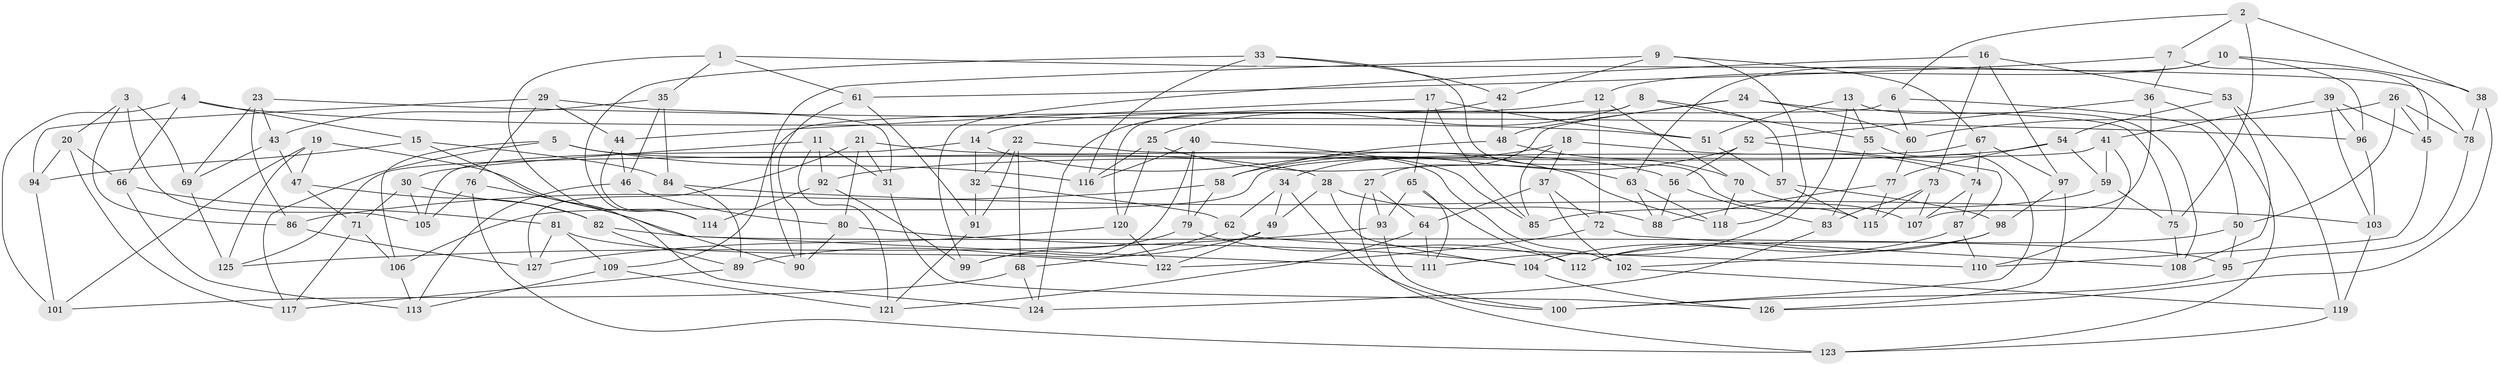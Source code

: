// coarse degree distribution, {6: 0.5189873417721519, 4: 0.4050632911392405, 5: 0.0759493670886076}
// Generated by graph-tools (version 1.1) at 2025/42/03/06/25 10:42:22]
// undirected, 127 vertices, 254 edges
graph export_dot {
graph [start="1"]
  node [color=gray90,style=filled];
  1;
  2;
  3;
  4;
  5;
  6;
  7;
  8;
  9;
  10;
  11;
  12;
  13;
  14;
  15;
  16;
  17;
  18;
  19;
  20;
  21;
  22;
  23;
  24;
  25;
  26;
  27;
  28;
  29;
  30;
  31;
  32;
  33;
  34;
  35;
  36;
  37;
  38;
  39;
  40;
  41;
  42;
  43;
  44;
  45;
  46;
  47;
  48;
  49;
  50;
  51;
  52;
  53;
  54;
  55;
  56;
  57;
  58;
  59;
  60;
  61;
  62;
  63;
  64;
  65;
  66;
  67;
  68;
  69;
  70;
  71;
  72;
  73;
  74;
  75;
  76;
  77;
  78;
  79;
  80;
  81;
  82;
  83;
  84;
  85;
  86;
  87;
  88;
  89;
  90;
  91;
  92;
  93;
  94;
  95;
  96;
  97;
  98;
  99;
  100;
  101;
  102;
  103;
  104;
  105;
  106;
  107;
  108;
  109;
  110;
  111;
  112;
  113;
  114;
  115;
  116;
  117;
  118;
  119;
  120;
  121;
  122;
  123;
  124;
  125;
  126;
  127;
  1 -- 35;
  1 -- 78;
  1 -- 61;
  1 -- 114;
  2 -- 75;
  2 -- 6;
  2 -- 38;
  2 -- 7;
  3 -- 20;
  3 -- 105;
  3 -- 69;
  3 -- 86;
  4 -- 15;
  4 -- 101;
  4 -- 66;
  4 -- 51;
  5 -- 28;
  5 -- 117;
  5 -- 116;
  5 -- 106;
  6 -- 50;
  6 -- 60;
  6 -- 109;
  7 -- 36;
  7 -- 61;
  7 -- 45;
  8 -- 55;
  8 -- 25;
  8 -- 120;
  8 -- 57;
  9 -- 118;
  9 -- 67;
  9 -- 42;
  9 -- 90;
  10 -- 96;
  10 -- 63;
  10 -- 12;
  10 -- 38;
  11 -- 121;
  11 -- 30;
  11 -- 31;
  11 -- 92;
  12 -- 14;
  12 -- 70;
  12 -- 72;
  13 -- 55;
  13 -- 111;
  13 -- 108;
  13 -- 51;
  14 -- 118;
  14 -- 105;
  14 -- 32;
  15 -- 94;
  15 -- 84;
  15 -- 124;
  16 -- 99;
  16 -- 73;
  16 -- 97;
  16 -- 53;
  17 -- 44;
  17 -- 51;
  17 -- 85;
  17 -- 65;
  18 -- 37;
  18 -- 34;
  18 -- 74;
  18 -- 85;
  19 -- 47;
  19 -- 125;
  19 -- 90;
  19 -- 101;
  20 -- 117;
  20 -- 66;
  20 -- 94;
  21 -- 56;
  21 -- 127;
  21 -- 31;
  21 -- 80;
  22 -- 32;
  22 -- 102;
  22 -- 68;
  22 -- 91;
  23 -- 69;
  23 -- 96;
  23 -- 43;
  23 -- 86;
  24 -- 60;
  24 -- 48;
  24 -- 27;
  24 -- 75;
  25 -- 120;
  25 -- 63;
  25 -- 116;
  26 -- 60;
  26 -- 50;
  26 -- 45;
  26 -- 78;
  27 -- 93;
  27 -- 123;
  27 -- 64;
  28 -- 104;
  28 -- 88;
  28 -- 49;
  29 -- 44;
  29 -- 76;
  29 -- 94;
  29 -- 31;
  30 -- 82;
  30 -- 71;
  30 -- 105;
  31 -- 126;
  32 -- 91;
  32 -- 62;
  33 -- 114;
  33 -- 115;
  33 -- 42;
  33 -- 116;
  34 -- 62;
  34 -- 49;
  34 -- 100;
  35 -- 46;
  35 -- 43;
  35 -- 84;
  36 -- 52;
  36 -- 123;
  36 -- 107;
  37 -- 102;
  37 -- 72;
  37 -- 64;
  38 -- 78;
  38 -- 126;
  39 -- 96;
  39 -- 45;
  39 -- 103;
  39 -- 41;
  40 -- 85;
  40 -- 79;
  40 -- 116;
  40 -- 99;
  41 -- 110;
  41 -- 125;
  41 -- 59;
  42 -- 124;
  42 -- 48;
  43 -- 69;
  43 -- 47;
  44 -- 114;
  44 -- 46;
  45 -- 110;
  46 -- 80;
  46 -- 113;
  47 -- 71;
  47 -- 82;
  48 -- 58;
  48 -- 70;
  49 -- 89;
  49 -- 122;
  50 -- 95;
  50 -- 112;
  51 -- 57;
  52 -- 58;
  52 -- 56;
  52 -- 87;
  53 -- 108;
  53 -- 119;
  53 -- 54;
  54 -- 77;
  54 -- 59;
  54 -- 92;
  55 -- 100;
  55 -- 83;
  56 -- 88;
  56 -- 83;
  57 -- 115;
  57 -- 98;
  58 -- 86;
  58 -- 79;
  59 -- 75;
  59 -- 85;
  60 -- 77;
  61 -- 90;
  61 -- 91;
  62 -- 110;
  62 -- 68;
  63 -- 118;
  63 -- 88;
  64 -- 121;
  64 -- 111;
  65 -- 111;
  65 -- 93;
  65 -- 112;
  66 -- 81;
  66 -- 113;
  67 -- 106;
  67 -- 74;
  67 -- 97;
  68 -- 124;
  68 -- 101;
  69 -- 125;
  70 -- 118;
  70 -- 107;
  71 -- 117;
  71 -- 106;
  72 -- 108;
  72 -- 122;
  73 -- 83;
  73 -- 107;
  73 -- 115;
  74 -- 87;
  74 -- 107;
  75 -- 108;
  76 -- 105;
  76 -- 123;
  76 -- 111;
  77 -- 115;
  77 -- 88;
  78 -- 95;
  79 -- 112;
  79 -- 99;
  80 -- 104;
  80 -- 90;
  81 -- 127;
  81 -- 109;
  81 -- 122;
  82 -- 89;
  82 -- 95;
  83 -- 124;
  84 -- 89;
  84 -- 103;
  86 -- 127;
  87 -- 110;
  87 -- 104;
  89 -- 117;
  91 -- 121;
  92 -- 99;
  92 -- 114;
  93 -- 100;
  93 -- 125;
  94 -- 101;
  95 -- 100;
  96 -- 103;
  97 -- 98;
  97 -- 126;
  98 -- 102;
  98 -- 112;
  102 -- 119;
  103 -- 119;
  104 -- 126;
  106 -- 113;
  109 -- 121;
  109 -- 113;
  119 -- 123;
  120 -- 122;
  120 -- 127;
}
